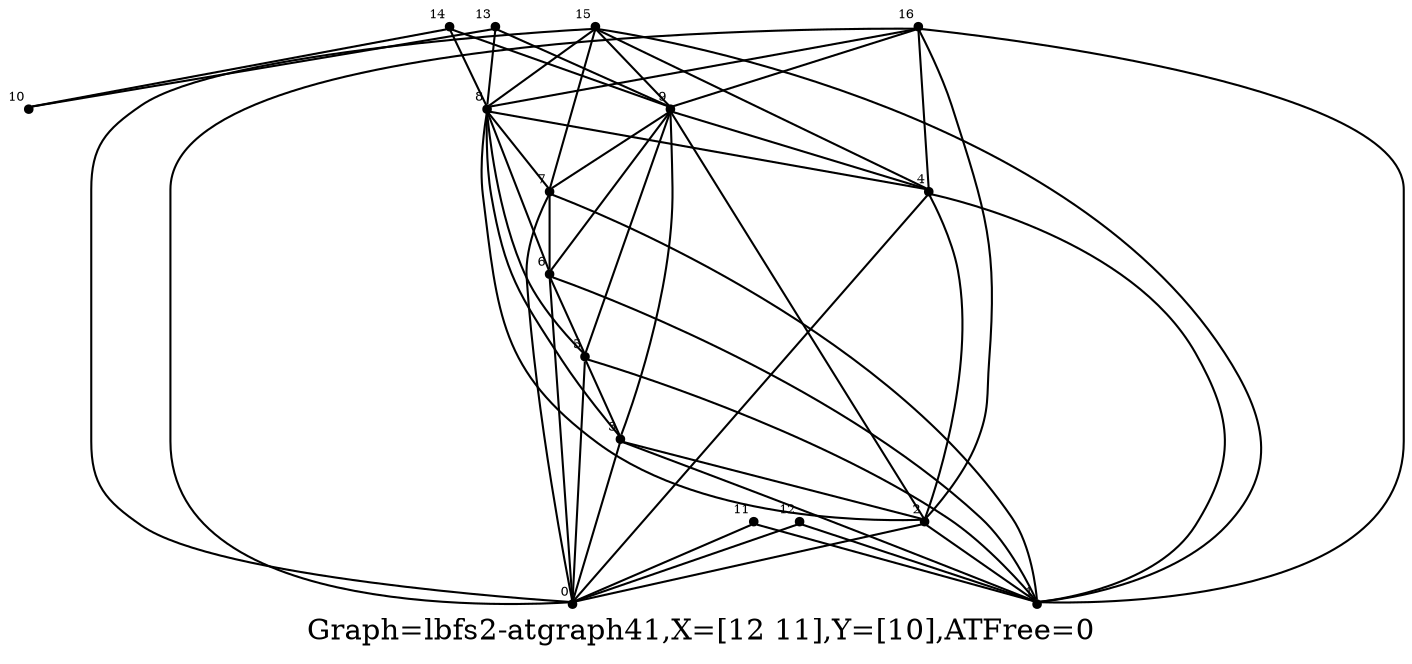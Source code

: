 /* Created by igraph 0.8.0-pre+0200568 */
graph {
  graph [
    label="Graph=lbfs2-atgraph41,X=[12 11],Y=[10],ATFree=0 "
    labelloc=bottom
  ];
  0 [
    pos="3.900000,4.000000!"
    shape=point
    fontsize=6
    xlabel=0
  ];
  1 [
    pos="4.000000,3.000000!"
    shape=point
    fontsize=6
    xlabel=1
  ];
  2 [
    pos="2.900000,7.000000!"
    shape=point
    fontsize=6
    xlabel=2
  ];
  3 [
    pos="3.000000,6.000000!"
    shape=point
    fontsize=6
    xlabel=3
  ];
  4 [
    pos="2.900000,5.000000!"
    shape=point
    fontsize=6
    xlabel=4
  ];
  5 [
    pos="3.000000,4.000000!"
    shape=point
    fontsize=6
    xlabel=5
  ];
  6 [
    pos="2.900000,3.000000!"
    shape=point
    fontsize=6
    xlabel=6
  ];
  7 [
    pos="3.000000,2.000000!"
    shape=point
    fontsize=6
    xlabel=7
  ];
  8 [
    pos="1.900000,4.000000!"
    shape=point
    fontsize=6
    xlabel=8
  ];
  9 [
    pos="2.000000,3.000000!"
    shape=point
    fontsize=6
    xlabel=9
  ];
  10 [
    pos="0.000000,3.000000!"
    shape=point
    fontsize=6
    xlabel=10
  ];
  11 [
    pos="4.900000,4.000000!"
    shape=point
    fontsize=6
    xlabel=11
  ];
  12 [
    pos="5.000000,3.000000!"
    shape=point
    fontsize=6
    xlabel=12
  ];
  13 [
    pos="0.900000,4.000000!"
    shape=point
    fontsize=6
    xlabel=13
  ];
  14 [
    pos="1.000000,3.000000!"
    shape=point
    fontsize=6
    xlabel=14
  ];
  15 [
    pos="2.900000,1.000000!"
    shape=point
    fontsize=6
    xlabel=15
  ];
  16 [
    pos="3.000000,0.000000!"
    shape=point
    fontsize=6
    xlabel=16
  ];

  11 -- 0;
  11 -- 1;
  12 -- 0;
  12 -- 1;
  13 -- 8;
  14 -- 8;
  13 -- 9;
  14 -- 9;
  13 -- 10;
  14 -- 10;
  2 -- 0;
  3 -- 0;
  4 -- 0;
  5 -- 0;
  6 -- 0;
  7 -- 0;
  2 -- 1;
  3 -- 1;
  4 -- 1;
  5 -- 1;
  6 -- 1;
  7 -- 1;
  3 -- 2;
  4 -- 2;
  8 -- 2;
  5 -- 3;
  8 -- 3;
  8 -- 4;
  6 -- 5;
  8 -- 5;
  7 -- 6;
  8 -- 6;
  8 -- 7;
  9 -- 2;
  9 -- 3;
  9 -- 4;
  9 -- 5;
  9 -- 6;
  9 -- 7;
  15 -- 8;
  16 -- 8;
  15 -- 9;
  16 -- 9;
  15 -- 0;
  16 -- 0;
  15 -- 1;
  16 -- 1;
  15 -- 7;
  15 -- 4;
  16 -- 2;
  16 -- 4;
}

